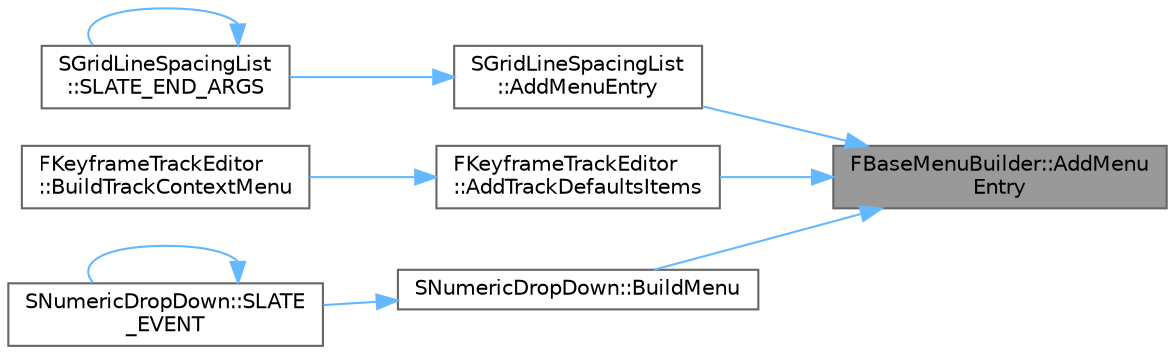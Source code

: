 digraph "FBaseMenuBuilder::AddMenuEntry"
{
 // INTERACTIVE_SVG=YES
 // LATEX_PDF_SIZE
  bgcolor="transparent";
  edge [fontname=Helvetica,fontsize=10,labelfontname=Helvetica,labelfontsize=10];
  node [fontname=Helvetica,fontsize=10,shape=box,height=0.2,width=0.4];
  rankdir="RL";
  Node1 [id="Node000001",label="FBaseMenuBuilder::AddMenu\lEntry",height=0.2,width=0.4,color="gray40", fillcolor="grey60", style="filled", fontcolor="black",tooltip="Adds a menu entry."];
  Node1 -> Node2 [id="edge1_Node000001_Node000002",dir="back",color="steelblue1",style="solid",tooltip=" "];
  Node2 [id="Node000002",label="SGridLineSpacingList\l::AddMenuEntry",height=0.2,width=0.4,color="grey40", fillcolor="white", style="filled",URL="$da/d6b/classSGridLineSpacingList.html#abdce0805f2f1204c8902478e220b74c3",tooltip=" "];
  Node2 -> Node3 [id="edge2_Node000002_Node000003",dir="back",color="steelblue1",style="solid",tooltip=" "];
  Node3 [id="Node000003",label="SGridLineSpacingList\l::SLATE_END_ARGS",height=0.2,width=0.4,color="grey40", fillcolor="white", style="filled",URL="$da/d6b/classSGridLineSpacingList.html#a5bb7cffc7fd25f53157c2f1671096ac5",tooltip=" "];
  Node3 -> Node3 [id="edge3_Node000003_Node000003",dir="back",color="steelblue1",style="solid",tooltip=" "];
  Node1 -> Node4 [id="edge4_Node000001_Node000004",dir="back",color="steelblue1",style="solid",tooltip=" "];
  Node4 [id="Node000004",label="FKeyframeTrackEditor\l::AddTrackDefaultsItems",height=0.2,width=0.4,color="grey40", fillcolor="white", style="filled",URL="$dd/d48/classFKeyframeTrackEditor.html#a165ec49b5ac4ecb3bb4eab67e98e26aa",tooltip=" "];
  Node4 -> Node5 [id="edge5_Node000004_Node000005",dir="back",color="steelblue1",style="solid",tooltip=" "];
  Node5 [id="Node000005",label="FKeyframeTrackEditor\l::BuildTrackContextMenu",height=0.2,width=0.4,color="grey40", fillcolor="white", style="filled",URL="$dd/d48/classFKeyframeTrackEditor.html#aaa6d1b2acb35e27b333203c9a7beb545",tooltip="Builds the context menu for the track."];
  Node1 -> Node6 [id="edge6_Node000001_Node000006",dir="back",color="steelblue1",style="solid",tooltip=" "];
  Node6 [id="Node000006",label="SNumericDropDown::BuildMenu",height=0.2,width=0.4,color="grey40", fillcolor="white", style="filled",URL="$d0/d12/classSNumericDropDown.html#aae9e7aa3b65787acec2a9ad1c209bdee",tooltip=" "];
  Node6 -> Node7 [id="edge7_Node000006_Node000007",dir="back",color="steelblue1",style="solid",tooltip=" "];
  Node7 [id="Node000007",label="SNumericDropDown::SLATE\l_EVENT",height=0.2,width=0.4,color="grey40", fillcolor="white", style="filled",URL="$d0/d12/classSNumericDropDown.html#abefa20abaf090174b1a7956798a4bea4",tooltip="The callback for when the value changes."];
  Node7 -> Node7 [id="edge8_Node000007_Node000007",dir="back",color="steelblue1",style="solid",tooltip=" "];
}
